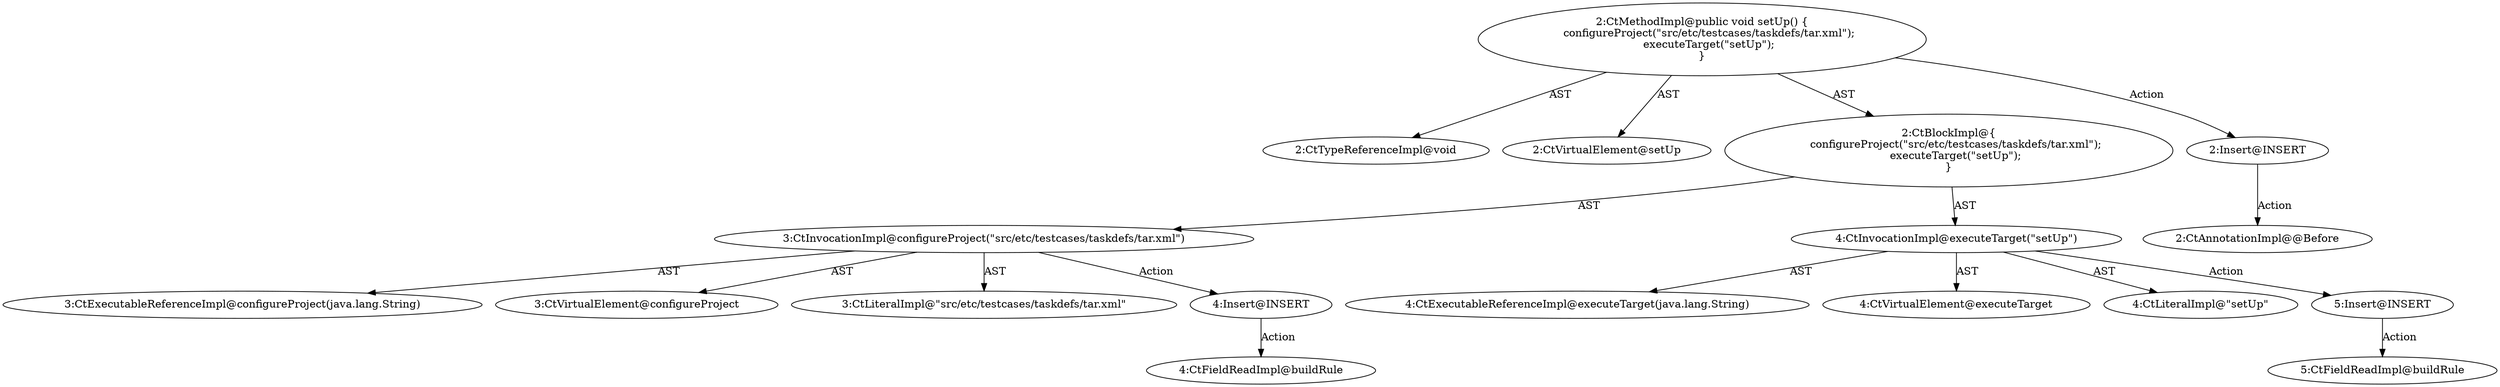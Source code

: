 digraph "setUp#?" {
0 [label="2:CtTypeReferenceImpl@void" shape=ellipse]
1 [label="2:CtVirtualElement@setUp" shape=ellipse]
2 [label="3:CtExecutableReferenceImpl@configureProject(java.lang.String)" shape=ellipse]
3 [label="3:CtVirtualElement@configureProject" shape=ellipse]
4 [label="3:CtLiteralImpl@\"src/etc/testcases/taskdefs/tar.xml\"" shape=ellipse]
5 [label="3:CtInvocationImpl@configureProject(\"src/etc/testcases/taskdefs/tar.xml\")" shape=ellipse]
6 [label="4:CtExecutableReferenceImpl@executeTarget(java.lang.String)" shape=ellipse]
7 [label="4:CtVirtualElement@executeTarget" shape=ellipse]
8 [label="4:CtLiteralImpl@\"setUp\"" shape=ellipse]
9 [label="4:CtInvocationImpl@executeTarget(\"setUp\")" shape=ellipse]
10 [label="2:CtBlockImpl@\{
    configureProject(\"src/etc/testcases/taskdefs/tar.xml\");
    executeTarget(\"setUp\");
\}" shape=ellipse]
11 [label="2:CtMethodImpl@public void setUp() \{
    configureProject(\"src/etc/testcases/taskdefs/tar.xml\");
    executeTarget(\"setUp\");
\}" shape=ellipse]
12 [label="2:Insert@INSERT" shape=ellipse]
13 [label="2:CtAnnotationImpl@@Before" shape=ellipse]
14 [label="4:Insert@INSERT" shape=ellipse]
15 [label="4:CtFieldReadImpl@buildRule" shape=ellipse]
16 [label="5:Insert@INSERT" shape=ellipse]
17 [label="5:CtFieldReadImpl@buildRule" shape=ellipse]
5 -> 3 [label="AST"];
5 -> 2 [label="AST"];
5 -> 4 [label="AST"];
5 -> 14 [label="Action"];
9 -> 7 [label="AST"];
9 -> 6 [label="AST"];
9 -> 8 [label="AST"];
9 -> 16 [label="Action"];
10 -> 5 [label="AST"];
10 -> 9 [label="AST"];
11 -> 1 [label="AST"];
11 -> 0 [label="AST"];
11 -> 10 [label="AST"];
11 -> 12 [label="Action"];
12 -> 13 [label="Action"];
14 -> 15 [label="Action"];
16 -> 17 [label="Action"];
}